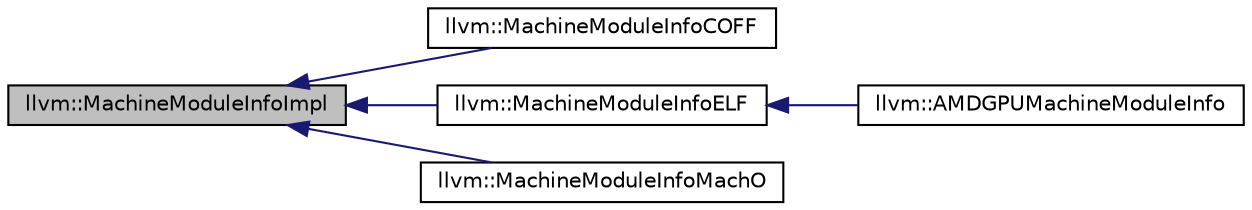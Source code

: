 digraph "llvm::MachineModuleInfoImpl"
{
 // LATEX_PDF_SIZE
  bgcolor="transparent";
  edge [fontname="Helvetica",fontsize="10",labelfontname="Helvetica",labelfontsize="10"];
  node [fontname="Helvetica",fontsize="10",shape="box"];
  rankdir="LR";
  Node1 [label="llvm::MachineModuleInfoImpl",height=0.2,width=0.4,color="black", fillcolor="grey75", style="filled", fontcolor="black",tooltip="This class can be derived from and used by targets to hold private target-specific information for ea..."];
  Node1 -> Node2 [dir="back",color="midnightblue",fontsize="10",style="solid",fontname="Helvetica"];
  Node2 [label="llvm::MachineModuleInfoCOFF",height=0.2,width=0.4,color="black",URL="$classllvm_1_1MachineModuleInfoCOFF.html",tooltip="MachineModuleInfoCOFF - This is a MachineModuleInfoImpl implementation for COFF targets."];
  Node1 -> Node3 [dir="back",color="midnightblue",fontsize="10",style="solid",fontname="Helvetica"];
  Node3 [label="llvm::MachineModuleInfoELF",height=0.2,width=0.4,color="black",URL="$classllvm_1_1MachineModuleInfoELF.html",tooltip="MachineModuleInfoELF - This is a MachineModuleInfoImpl implementation for ELF targets."];
  Node3 -> Node4 [dir="back",color="midnightblue",fontsize="10",style="solid",fontname="Helvetica"];
  Node4 [label="llvm::AMDGPUMachineModuleInfo",height=0.2,width=0.4,color="black",URL="$classllvm_1_1AMDGPUMachineModuleInfo.html",tooltip=" "];
  Node1 -> Node5 [dir="back",color="midnightblue",fontsize="10",style="solid",fontname="Helvetica"];
  Node5 [label="llvm::MachineModuleInfoMachO",height=0.2,width=0.4,color="black",URL="$classllvm_1_1MachineModuleInfoMachO.html",tooltip="MachineModuleInfoMachO - This is a MachineModuleInfoImpl implementation for MachO targets."];
}
